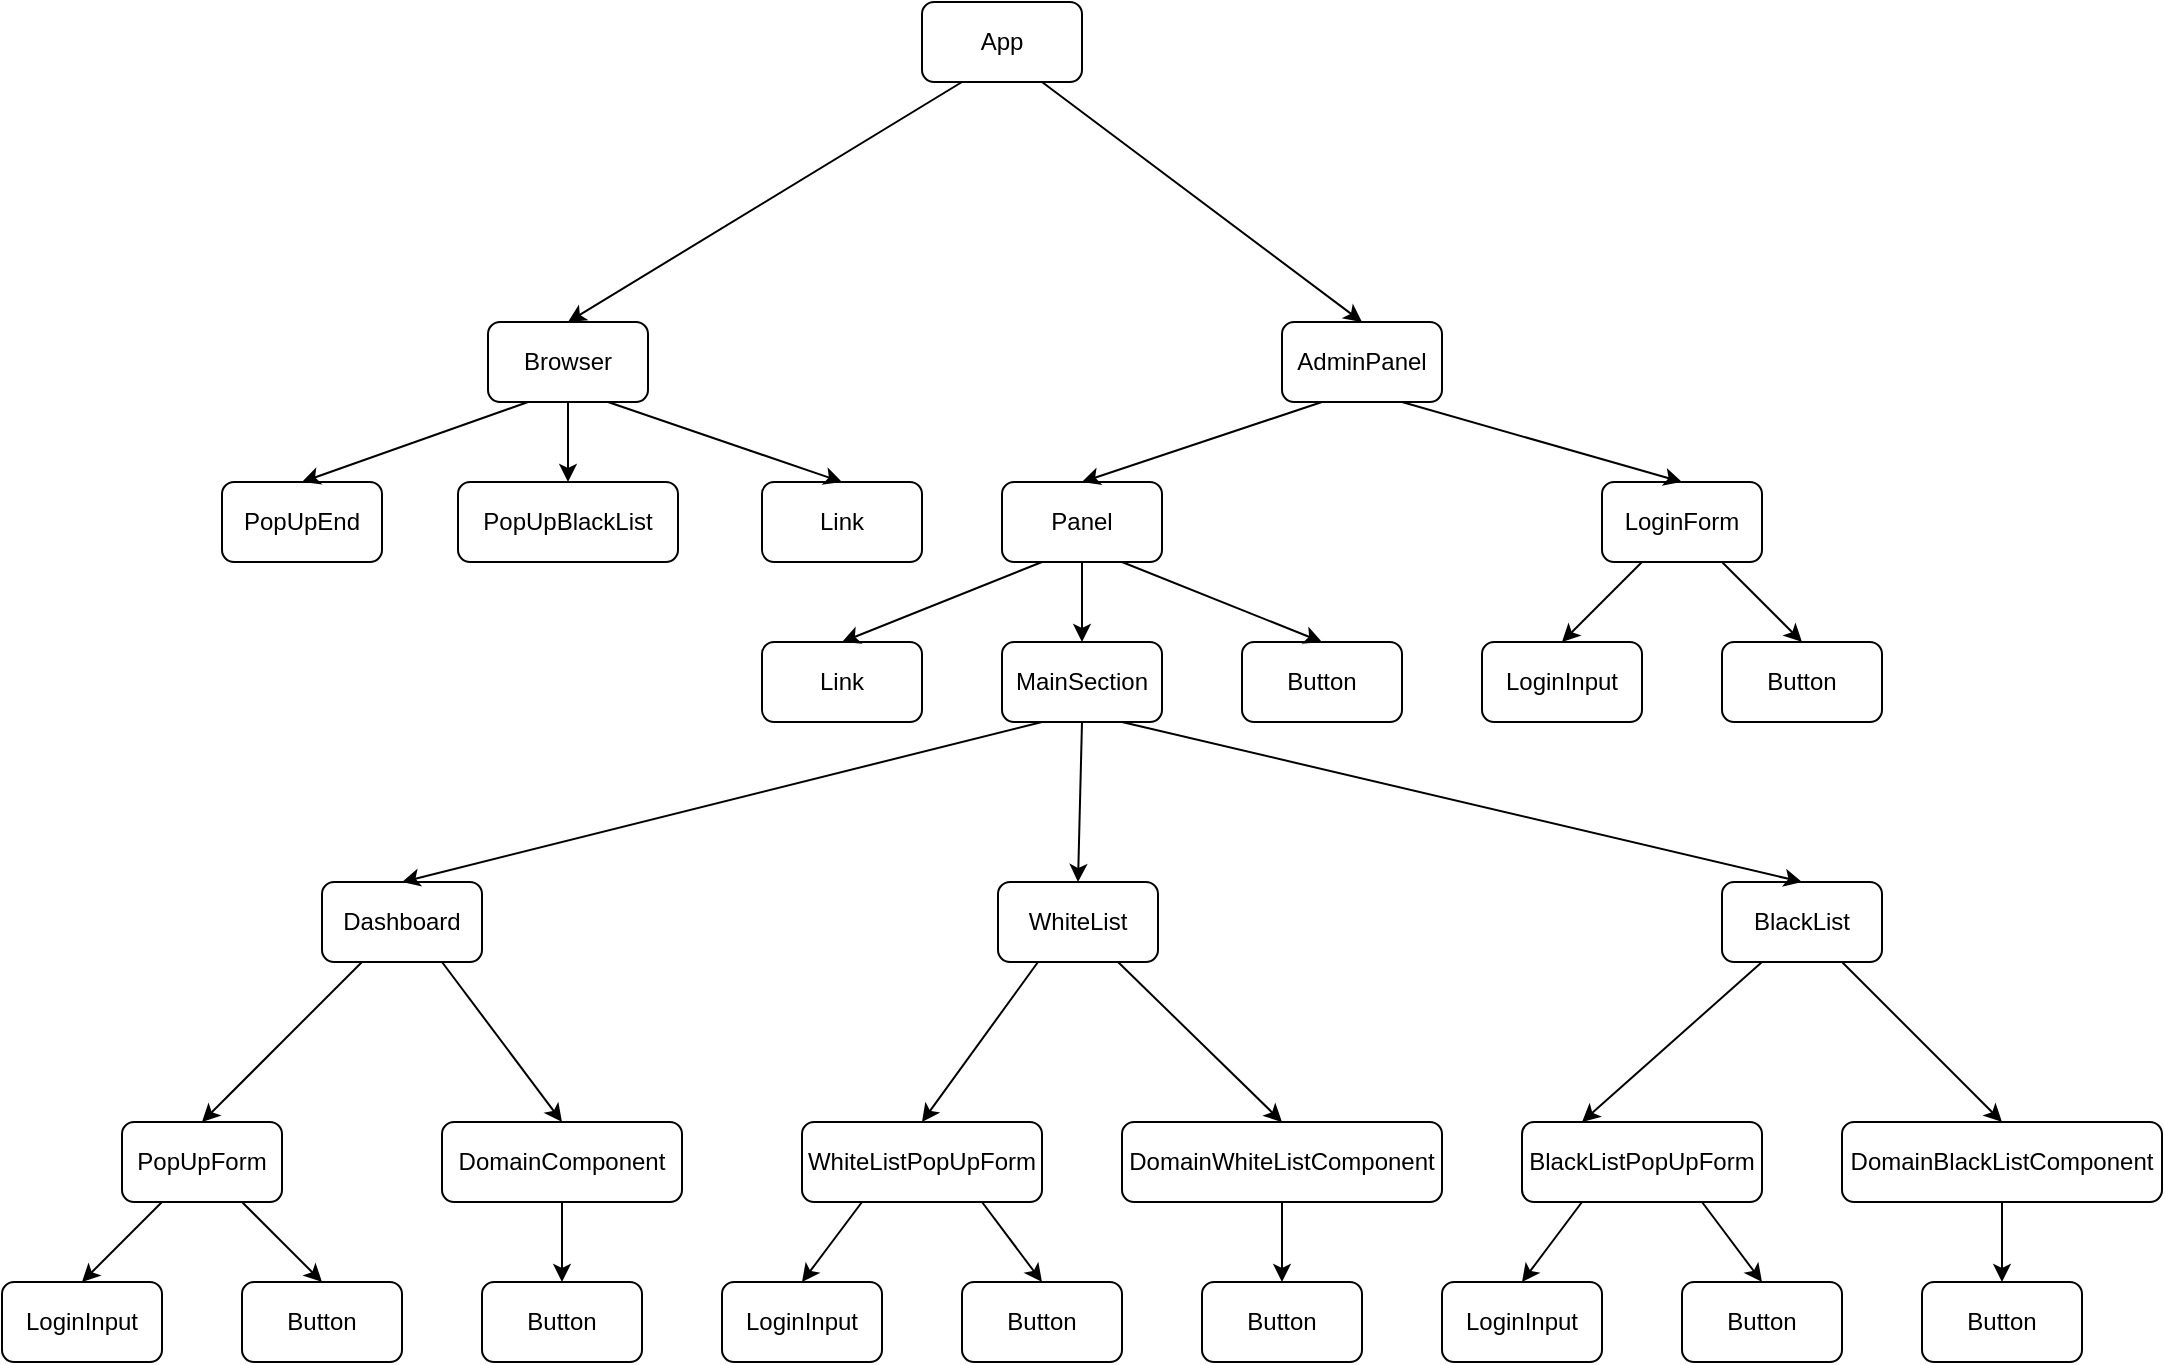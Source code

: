 <mxfile version="21.0.6" type="device"><diagram name="Strona-1" id="kqwhNxf5O4u2Dsu5gh2K"><mxGraphModel dx="2261" dy="796" grid="1" gridSize="10" guides="1" tooltips="1" connect="1" arrows="1" fold="1" page="1" pageScale="1" pageWidth="827" pageHeight="1169" math="0" shadow="0"><root><mxCell id="0"/><mxCell id="1" parent="0"/><mxCell id="sA_KYnc0c4AO-wijvHl7-1" value="App" style="rounded=1;whiteSpace=wrap;html=1;" vertex="1" parent="1"><mxGeometry x="340" y="40" width="80" height="40" as="geometry"/></mxCell><mxCell id="sA_KYnc0c4AO-wijvHl7-2" value="Browser" style="rounded=1;whiteSpace=wrap;html=1;" vertex="1" parent="1"><mxGeometry x="123" y="200" width="80" height="40" as="geometry"/></mxCell><mxCell id="sA_KYnc0c4AO-wijvHl7-3" value="AdminPanel" style="rounded=1;whiteSpace=wrap;html=1;" vertex="1" parent="1"><mxGeometry x="520" y="200" width="80" height="40" as="geometry"/></mxCell><mxCell id="sA_KYnc0c4AO-wijvHl7-7" value="PopUpEnd" style="rounded=1;whiteSpace=wrap;html=1;" vertex="1" parent="1"><mxGeometry x="-10" y="280" width="80" height="40" as="geometry"/></mxCell><mxCell id="sA_KYnc0c4AO-wijvHl7-8" value="PopUpBlackList" style="rounded=1;whiteSpace=wrap;html=1;" vertex="1" parent="1"><mxGeometry x="108" y="280" width="110" height="40" as="geometry"/></mxCell><mxCell id="sA_KYnc0c4AO-wijvHl7-9" value="Link" style="rounded=1;whiteSpace=wrap;html=1;" vertex="1" parent="1"><mxGeometry x="260" y="280" width="80" height="40" as="geometry"/></mxCell><mxCell id="sA_KYnc0c4AO-wijvHl7-10" value="Panel" style="rounded=1;whiteSpace=wrap;html=1;" vertex="1" parent="1"><mxGeometry x="380" y="280" width="80" height="40" as="geometry"/></mxCell><mxCell id="sA_KYnc0c4AO-wijvHl7-11" value="LoginForm" style="rounded=1;whiteSpace=wrap;html=1;" vertex="1" parent="1"><mxGeometry x="680" y="280" width="80" height="40" as="geometry"/></mxCell><mxCell id="sA_KYnc0c4AO-wijvHl7-14" value="Link" style="rounded=1;whiteSpace=wrap;html=1;" vertex="1" parent="1"><mxGeometry x="260" y="360" width="80" height="40" as="geometry"/></mxCell><mxCell id="sA_KYnc0c4AO-wijvHl7-15" value="MainSection" style="rounded=1;whiteSpace=wrap;html=1;" vertex="1" parent="1"><mxGeometry x="380" y="360" width="80" height="40" as="geometry"/></mxCell><mxCell id="sA_KYnc0c4AO-wijvHl7-16" value="Button" style="rounded=1;whiteSpace=wrap;html=1;" vertex="1" parent="1"><mxGeometry x="500" y="360" width="80" height="40" as="geometry"/></mxCell><mxCell id="sA_KYnc0c4AO-wijvHl7-17" value="LoginInput" style="rounded=1;whiteSpace=wrap;html=1;" vertex="1" parent="1"><mxGeometry x="620" y="360" width="80" height="40" as="geometry"/></mxCell><mxCell id="sA_KYnc0c4AO-wijvHl7-18" value="Button" style="rounded=1;whiteSpace=wrap;html=1;" vertex="1" parent="1"><mxGeometry x="740" y="360" width="80" height="40" as="geometry"/></mxCell><mxCell id="sA_KYnc0c4AO-wijvHl7-19" value="" style="endArrow=classic;html=1;rounded=0;exitX=0.25;exitY=1;exitDx=0;exitDy=0;entryX=0.5;entryY=0;entryDx=0;entryDy=0;" edge="1" parent="1" source="sA_KYnc0c4AO-wijvHl7-1" target="sA_KYnc0c4AO-wijvHl7-2"><mxGeometry width="50" height="50" relative="1" as="geometry"><mxPoint x="158" y="190" as="sourcePoint"/><mxPoint x="110" y="190" as="targetPoint"/></mxGeometry></mxCell><mxCell id="sA_KYnc0c4AO-wijvHl7-20" value="" style="endArrow=classic;html=1;rounded=0;entryX=0.5;entryY=0;entryDx=0;entryDy=0;exitX=0.75;exitY=1;exitDx=0;exitDy=0;" edge="1" parent="1" source="sA_KYnc0c4AO-wijvHl7-1" target="sA_KYnc0c4AO-wijvHl7-3"><mxGeometry width="50" height="50" relative="1" as="geometry"><mxPoint x="390" y="430" as="sourcePoint"/><mxPoint x="440" y="380" as="targetPoint"/></mxGeometry></mxCell><mxCell id="sA_KYnc0c4AO-wijvHl7-21" value="" style="endArrow=classic;html=1;rounded=0;entryX=0.5;entryY=0;entryDx=0;entryDy=0;exitX=0.5;exitY=1;exitDx=0;exitDy=0;" edge="1" parent="1" source="sA_KYnc0c4AO-wijvHl7-2" target="sA_KYnc0c4AO-wijvHl7-8"><mxGeometry width="50" height="50" relative="1" as="geometry"><mxPoint x="390" y="430" as="sourcePoint"/><mxPoint x="440" y="380" as="targetPoint"/></mxGeometry></mxCell><mxCell id="sA_KYnc0c4AO-wijvHl7-22" value="" style="endArrow=classic;html=1;rounded=0;entryX=0.5;entryY=0;entryDx=0;entryDy=0;exitX=0.25;exitY=1;exitDx=0;exitDy=0;" edge="1" parent="1" source="sA_KYnc0c4AO-wijvHl7-2" target="sA_KYnc0c4AO-wijvHl7-7"><mxGeometry width="50" height="50" relative="1" as="geometry"><mxPoint x="390" y="430" as="sourcePoint"/><mxPoint x="440" y="380" as="targetPoint"/></mxGeometry></mxCell><mxCell id="sA_KYnc0c4AO-wijvHl7-23" value="" style="endArrow=classic;html=1;rounded=0;entryX=0.5;entryY=0;entryDx=0;entryDy=0;exitX=0.75;exitY=1;exitDx=0;exitDy=0;" edge="1" parent="1" source="sA_KYnc0c4AO-wijvHl7-2" target="sA_KYnc0c4AO-wijvHl7-9"><mxGeometry width="50" height="50" relative="1" as="geometry"><mxPoint x="390" y="430" as="sourcePoint"/><mxPoint x="440" y="380" as="targetPoint"/></mxGeometry></mxCell><mxCell id="sA_KYnc0c4AO-wijvHl7-24" value="" style="endArrow=classic;html=1;rounded=0;entryX=0.5;entryY=0;entryDx=0;entryDy=0;exitX=0.25;exitY=1;exitDx=0;exitDy=0;" edge="1" parent="1" source="sA_KYnc0c4AO-wijvHl7-3" target="sA_KYnc0c4AO-wijvHl7-10"><mxGeometry width="50" height="50" relative="1" as="geometry"><mxPoint x="390" y="130" as="sourcePoint"/><mxPoint x="440" y="80" as="targetPoint"/></mxGeometry></mxCell><mxCell id="sA_KYnc0c4AO-wijvHl7-25" value="" style="endArrow=classic;html=1;rounded=0;entryX=0.5;entryY=0;entryDx=0;entryDy=0;exitX=0.75;exitY=1;exitDx=0;exitDy=0;" edge="1" parent="1" source="sA_KYnc0c4AO-wijvHl7-3" target="sA_KYnc0c4AO-wijvHl7-11"><mxGeometry width="50" height="50" relative="1" as="geometry"><mxPoint x="390" y="130" as="sourcePoint"/><mxPoint x="440" y="80" as="targetPoint"/></mxGeometry></mxCell><mxCell id="sA_KYnc0c4AO-wijvHl7-26" value="" style="endArrow=classic;html=1;rounded=0;entryX=0.5;entryY=0;entryDx=0;entryDy=0;exitX=0.25;exitY=1;exitDx=0;exitDy=0;" edge="1" parent="1" source="sA_KYnc0c4AO-wijvHl7-10" target="sA_KYnc0c4AO-wijvHl7-14"><mxGeometry width="50" height="50" relative="1" as="geometry"><mxPoint x="390" y="130" as="sourcePoint"/><mxPoint x="440" y="80" as="targetPoint"/></mxGeometry></mxCell><mxCell id="sA_KYnc0c4AO-wijvHl7-27" value="" style="endArrow=classic;html=1;rounded=0;entryX=0.5;entryY=0;entryDx=0;entryDy=0;exitX=0.75;exitY=1;exitDx=0;exitDy=0;" edge="1" parent="1" source="sA_KYnc0c4AO-wijvHl7-10" target="sA_KYnc0c4AO-wijvHl7-16"><mxGeometry width="50" height="50" relative="1" as="geometry"><mxPoint x="390" y="130" as="sourcePoint"/><mxPoint x="440" y="80" as="targetPoint"/></mxGeometry></mxCell><mxCell id="sA_KYnc0c4AO-wijvHl7-28" value="" style="endArrow=classic;html=1;rounded=0;entryX=0.5;entryY=0;entryDx=0;entryDy=0;exitX=0.5;exitY=1;exitDx=0;exitDy=0;" edge="1" parent="1" source="sA_KYnc0c4AO-wijvHl7-10" target="sA_KYnc0c4AO-wijvHl7-15"><mxGeometry width="50" height="50" relative="1" as="geometry"><mxPoint x="390" y="130" as="sourcePoint"/><mxPoint x="440" y="80" as="targetPoint"/></mxGeometry></mxCell><mxCell id="sA_KYnc0c4AO-wijvHl7-29" value="" style="endArrow=classic;html=1;rounded=0;entryX=0.5;entryY=0;entryDx=0;entryDy=0;exitX=0.25;exitY=1;exitDx=0;exitDy=0;" edge="1" parent="1" source="sA_KYnc0c4AO-wijvHl7-11" target="sA_KYnc0c4AO-wijvHl7-17"><mxGeometry width="50" height="50" relative="1" as="geometry"><mxPoint x="390" y="130" as="sourcePoint"/><mxPoint x="440" y="80" as="targetPoint"/></mxGeometry></mxCell><mxCell id="sA_KYnc0c4AO-wijvHl7-30" value="" style="endArrow=classic;html=1;rounded=0;entryX=0.5;entryY=0;entryDx=0;entryDy=0;exitX=0.75;exitY=1;exitDx=0;exitDy=0;" edge="1" parent="1" source="sA_KYnc0c4AO-wijvHl7-11" target="sA_KYnc0c4AO-wijvHl7-18"><mxGeometry width="50" height="50" relative="1" as="geometry"><mxPoint x="390" y="130" as="sourcePoint"/><mxPoint x="440" y="80" as="targetPoint"/></mxGeometry></mxCell><mxCell id="sA_KYnc0c4AO-wijvHl7-31" value="Dashboard" style="rounded=1;whiteSpace=wrap;html=1;" vertex="1" parent="1"><mxGeometry x="40" y="480" width="80" height="40" as="geometry"/></mxCell><mxCell id="sA_KYnc0c4AO-wijvHl7-33" value="BlackList" style="rounded=1;whiteSpace=wrap;html=1;" vertex="1" parent="1"><mxGeometry x="740" y="480" width="80" height="40" as="geometry"/></mxCell><mxCell id="sA_KYnc0c4AO-wijvHl7-37" value="PopUpForm" style="rounded=1;whiteSpace=wrap;html=1;" vertex="1" parent="1"><mxGeometry x="-60" y="600" width="80" height="40" as="geometry"/></mxCell><mxCell id="sA_KYnc0c4AO-wijvHl7-38" value="DomainComponent" style="rounded=1;whiteSpace=wrap;html=1;" vertex="1" parent="1"><mxGeometry x="100" y="600" width="120" height="40" as="geometry"/></mxCell><mxCell id="sA_KYnc0c4AO-wijvHl7-39" value="" style="endArrow=classic;html=1;rounded=0;entryX=0.5;entryY=0;entryDx=0;entryDy=0;exitX=0.25;exitY=1;exitDx=0;exitDy=0;" edge="1" parent="1" source="sA_KYnc0c4AO-wijvHl7-31" target="sA_KYnc0c4AO-wijvHl7-37"><mxGeometry width="50" height="50" relative="1" as="geometry"><mxPoint x="390" y="430" as="sourcePoint"/><mxPoint x="440" y="380" as="targetPoint"/></mxGeometry></mxCell><mxCell id="sA_KYnc0c4AO-wijvHl7-40" value="" style="endArrow=classic;html=1;rounded=0;entryX=0.5;entryY=0;entryDx=0;entryDy=0;exitX=0.75;exitY=1;exitDx=0;exitDy=0;" edge="1" parent="1" source="sA_KYnc0c4AO-wijvHl7-31" target="sA_KYnc0c4AO-wijvHl7-38"><mxGeometry width="50" height="50" relative="1" as="geometry"><mxPoint x="390" y="430" as="sourcePoint"/><mxPoint x="440" y="380" as="targetPoint"/></mxGeometry></mxCell><mxCell id="sA_KYnc0c4AO-wijvHl7-41" value="DomainWhiteListComponent" style="rounded=1;whiteSpace=wrap;html=1;" vertex="1" parent="1"><mxGeometry x="440" y="600" width="160" height="40" as="geometry"/></mxCell><mxCell id="sA_KYnc0c4AO-wijvHl7-46" value="Button" style="rounded=1;whiteSpace=wrap;html=1;" vertex="1" parent="1"><mxGeometry x="480" y="680" width="80" height="40" as="geometry"/></mxCell><mxCell id="sA_KYnc0c4AO-wijvHl7-60" value="WhiteListPopUpForm" style="rounded=1;whiteSpace=wrap;html=1;" vertex="1" parent="1"><mxGeometry x="280" y="600" width="120" height="40" as="geometry"/></mxCell><mxCell id="sA_KYnc0c4AO-wijvHl7-61" value="WhiteList" style="rounded=1;whiteSpace=wrap;html=1;" vertex="1" parent="1"><mxGeometry x="378" y="480" width="80" height="40" as="geometry"/></mxCell><mxCell id="sA_KYnc0c4AO-wijvHl7-63" value="LoginInput" style="rounded=1;whiteSpace=wrap;html=1;" vertex="1" parent="1"><mxGeometry x="240" y="680" width="80" height="40" as="geometry"/></mxCell><mxCell id="sA_KYnc0c4AO-wijvHl7-64" value="Button" style="rounded=1;whiteSpace=wrap;html=1;" vertex="1" parent="1"><mxGeometry x="360" y="680" width="80" height="40" as="geometry"/></mxCell><mxCell id="sA_KYnc0c4AO-wijvHl7-65" value="DomainBlackListComponent" style="rounded=1;whiteSpace=wrap;html=1;" vertex="1" parent="1"><mxGeometry x="800" y="600" width="160" height="40" as="geometry"/></mxCell><mxCell id="sA_KYnc0c4AO-wijvHl7-66" value="Button" style="rounded=1;whiteSpace=wrap;html=1;" vertex="1" parent="1"><mxGeometry x="840" y="680" width="80" height="40" as="geometry"/></mxCell><mxCell id="sA_KYnc0c4AO-wijvHl7-67" value="BlackListPopUpForm" style="rounded=1;whiteSpace=wrap;html=1;" vertex="1" parent="1"><mxGeometry x="640" y="600" width="120" height="40" as="geometry"/></mxCell><mxCell id="sA_KYnc0c4AO-wijvHl7-68" value="LoginInput" style="rounded=1;whiteSpace=wrap;html=1;" vertex="1" parent="1"><mxGeometry x="600" y="680" width="80" height="40" as="geometry"/></mxCell><mxCell id="sA_KYnc0c4AO-wijvHl7-69" value="Button" style="rounded=1;whiteSpace=wrap;html=1;" vertex="1" parent="1"><mxGeometry x="720" y="680" width="80" height="40" as="geometry"/></mxCell><mxCell id="sA_KYnc0c4AO-wijvHl7-70" value="" style="endArrow=classic;html=1;rounded=0;entryX=0.5;entryY=0;entryDx=0;entryDy=0;exitX=0.25;exitY=1;exitDx=0;exitDy=0;" edge="1" parent="1" source="sA_KYnc0c4AO-wijvHl7-15" target="sA_KYnc0c4AO-wijvHl7-31"><mxGeometry width="50" height="50" relative="1" as="geometry"><mxPoint x="390" y="430" as="sourcePoint"/><mxPoint x="440" y="380" as="targetPoint"/></mxGeometry></mxCell><mxCell id="sA_KYnc0c4AO-wijvHl7-71" value="" style="endArrow=classic;html=1;rounded=0;entryX=0.5;entryY=0;entryDx=0;entryDy=0;exitX=0.5;exitY=1;exitDx=0;exitDy=0;" edge="1" parent="1" source="sA_KYnc0c4AO-wijvHl7-15" target="sA_KYnc0c4AO-wijvHl7-61"><mxGeometry width="50" height="50" relative="1" as="geometry"><mxPoint x="400" y="420" as="sourcePoint"/><mxPoint x="440" y="380" as="targetPoint"/></mxGeometry></mxCell><mxCell id="sA_KYnc0c4AO-wijvHl7-72" value="" style="endArrow=classic;html=1;rounded=0;entryX=0.5;entryY=0;entryDx=0;entryDy=0;exitX=0.75;exitY=1;exitDx=0;exitDy=0;" edge="1" parent="1" source="sA_KYnc0c4AO-wijvHl7-15" target="sA_KYnc0c4AO-wijvHl7-33"><mxGeometry width="50" height="50" relative="1" as="geometry"><mxPoint x="390" y="430" as="sourcePoint"/><mxPoint x="440" y="380" as="targetPoint"/></mxGeometry></mxCell><mxCell id="sA_KYnc0c4AO-wijvHl7-73" value="" style="endArrow=classic;html=1;rounded=0;entryX=0.5;entryY=0;entryDx=0;entryDy=0;exitX=0.25;exitY=1;exitDx=0;exitDy=0;" edge="1" parent="1" source="sA_KYnc0c4AO-wijvHl7-61" target="sA_KYnc0c4AO-wijvHl7-60"><mxGeometry width="50" height="50" relative="1" as="geometry"><mxPoint x="390" y="430" as="sourcePoint"/><mxPoint x="440" y="380" as="targetPoint"/></mxGeometry></mxCell><mxCell id="sA_KYnc0c4AO-wijvHl7-74" value="" style="endArrow=classic;html=1;rounded=0;entryX=0.5;entryY=0;entryDx=0;entryDy=0;exitX=0.75;exitY=1;exitDx=0;exitDy=0;" edge="1" parent="1" source="sA_KYnc0c4AO-wijvHl7-61" target="sA_KYnc0c4AO-wijvHl7-41"><mxGeometry width="50" height="50" relative="1" as="geometry"><mxPoint x="390" y="430" as="sourcePoint"/><mxPoint x="440" y="380" as="targetPoint"/></mxGeometry></mxCell><mxCell id="sA_KYnc0c4AO-wijvHl7-75" value="" style="endArrow=classic;html=1;rounded=0;entryX=0.5;entryY=0;entryDx=0;entryDy=0;exitX=0.75;exitY=1;exitDx=0;exitDy=0;" edge="1" parent="1" source="sA_KYnc0c4AO-wijvHl7-60" target="sA_KYnc0c4AO-wijvHl7-64"><mxGeometry width="50" height="50" relative="1" as="geometry"><mxPoint x="390" y="430" as="sourcePoint"/><mxPoint x="440" y="380" as="targetPoint"/></mxGeometry></mxCell><mxCell id="sA_KYnc0c4AO-wijvHl7-76" value="" style="endArrow=classic;html=1;rounded=0;entryX=0.5;entryY=0;entryDx=0;entryDy=0;exitX=0.25;exitY=1;exitDx=0;exitDy=0;" edge="1" parent="1" source="sA_KYnc0c4AO-wijvHl7-60" target="sA_KYnc0c4AO-wijvHl7-63"><mxGeometry width="50" height="50" relative="1" as="geometry"><mxPoint x="390" y="430" as="sourcePoint"/><mxPoint x="440" y="380" as="targetPoint"/></mxGeometry></mxCell><mxCell id="sA_KYnc0c4AO-wijvHl7-77" value="" style="endArrow=classic;html=1;rounded=0;entryX=0.5;entryY=0;entryDx=0;entryDy=0;exitX=0.5;exitY=1;exitDx=0;exitDy=0;" edge="1" parent="1" source="sA_KYnc0c4AO-wijvHl7-41" target="sA_KYnc0c4AO-wijvHl7-46"><mxGeometry width="50" height="50" relative="1" as="geometry"><mxPoint x="390" y="430" as="sourcePoint"/><mxPoint x="440" y="380" as="targetPoint"/></mxGeometry></mxCell><mxCell id="sA_KYnc0c4AO-wijvHl7-78" value="" style="endArrow=classic;html=1;rounded=0;entryX=0.5;entryY=0;entryDx=0;entryDy=0;exitX=0.5;exitY=1;exitDx=0;exitDy=0;" edge="1" parent="1" source="sA_KYnc0c4AO-wijvHl7-65" target="sA_KYnc0c4AO-wijvHl7-66"><mxGeometry width="50" height="50" relative="1" as="geometry"><mxPoint x="390" y="430" as="sourcePoint"/><mxPoint x="440" y="380" as="targetPoint"/></mxGeometry></mxCell><mxCell id="sA_KYnc0c4AO-wijvHl7-79" value="" style="endArrow=classic;html=1;rounded=0;entryX=0.5;entryY=0;entryDx=0;entryDy=0;exitX=0.25;exitY=1;exitDx=0;exitDy=0;" edge="1" parent="1" source="sA_KYnc0c4AO-wijvHl7-67" target="sA_KYnc0c4AO-wijvHl7-68"><mxGeometry width="50" height="50" relative="1" as="geometry"><mxPoint x="390" y="430" as="sourcePoint"/><mxPoint x="440" y="380" as="targetPoint"/></mxGeometry></mxCell><mxCell id="sA_KYnc0c4AO-wijvHl7-80" value="" style="endArrow=classic;html=1;rounded=0;entryX=0.5;entryY=0;entryDx=0;entryDy=0;exitX=0.75;exitY=1;exitDx=0;exitDy=0;" edge="1" parent="1" source="sA_KYnc0c4AO-wijvHl7-67" target="sA_KYnc0c4AO-wijvHl7-69"><mxGeometry width="50" height="50" relative="1" as="geometry"><mxPoint x="390" y="430" as="sourcePoint"/><mxPoint x="440" y="380" as="targetPoint"/></mxGeometry></mxCell><mxCell id="sA_KYnc0c4AO-wijvHl7-81" value="" style="endArrow=classic;html=1;rounded=0;entryX=0.25;entryY=0;entryDx=0;entryDy=0;exitX=0.25;exitY=1;exitDx=0;exitDy=0;" edge="1" parent="1" source="sA_KYnc0c4AO-wijvHl7-33" target="sA_KYnc0c4AO-wijvHl7-67"><mxGeometry width="50" height="50" relative="1" as="geometry"><mxPoint x="390" y="430" as="sourcePoint"/><mxPoint x="440" y="380" as="targetPoint"/></mxGeometry></mxCell><mxCell id="sA_KYnc0c4AO-wijvHl7-82" value="" style="endArrow=classic;html=1;rounded=0;entryX=0.5;entryY=0;entryDx=0;entryDy=0;exitX=0.75;exitY=1;exitDx=0;exitDy=0;" edge="1" parent="1" source="sA_KYnc0c4AO-wijvHl7-33" target="sA_KYnc0c4AO-wijvHl7-65"><mxGeometry width="50" height="50" relative="1" as="geometry"><mxPoint x="390" y="430" as="sourcePoint"/><mxPoint x="440" y="380" as="targetPoint"/></mxGeometry></mxCell><mxCell id="sA_KYnc0c4AO-wijvHl7-83" value="LoginInput" style="rounded=1;whiteSpace=wrap;html=1;" vertex="1" parent="1"><mxGeometry x="-120" y="680" width="80" height="40" as="geometry"/></mxCell><mxCell id="sA_KYnc0c4AO-wijvHl7-84" value="Button" style="rounded=1;whiteSpace=wrap;html=1;" vertex="1" parent="1"><mxGeometry y="680" width="80" height="40" as="geometry"/></mxCell><mxCell id="sA_KYnc0c4AO-wijvHl7-85" value="" style="endArrow=classic;html=1;rounded=0;entryX=0.5;entryY=0;entryDx=0;entryDy=0;exitX=0.75;exitY=1;exitDx=0;exitDy=0;" edge="1" parent="1" source="sA_KYnc0c4AO-wijvHl7-37" target="sA_KYnc0c4AO-wijvHl7-84"><mxGeometry width="50" height="50" relative="1" as="geometry"><mxPoint x="390" y="430" as="sourcePoint"/><mxPoint x="440" y="380" as="targetPoint"/></mxGeometry></mxCell><mxCell id="sA_KYnc0c4AO-wijvHl7-86" value="" style="endArrow=classic;html=1;rounded=0;entryX=0.5;entryY=0;entryDx=0;entryDy=0;exitX=0.25;exitY=1;exitDx=0;exitDy=0;" edge="1" parent="1" source="sA_KYnc0c4AO-wijvHl7-37" target="sA_KYnc0c4AO-wijvHl7-83"><mxGeometry width="50" height="50" relative="1" as="geometry"><mxPoint x="390" y="430" as="sourcePoint"/><mxPoint x="440" y="380" as="targetPoint"/></mxGeometry></mxCell><mxCell id="sA_KYnc0c4AO-wijvHl7-87" value="Button" style="rounded=1;whiteSpace=wrap;html=1;" vertex="1" parent="1"><mxGeometry x="120" y="680" width="80" height="40" as="geometry"/></mxCell><mxCell id="sA_KYnc0c4AO-wijvHl7-88" value="" style="endArrow=classic;html=1;rounded=0;entryX=0.5;entryY=0;entryDx=0;entryDy=0;exitX=0.5;exitY=1;exitDx=0;exitDy=0;" edge="1" parent="1" source="sA_KYnc0c4AO-wijvHl7-38" target="sA_KYnc0c4AO-wijvHl7-87"><mxGeometry width="50" height="50" relative="1" as="geometry"><mxPoint x="390" y="430" as="sourcePoint"/><mxPoint x="440" y="380" as="targetPoint"/></mxGeometry></mxCell></root></mxGraphModel></diagram></mxfile>